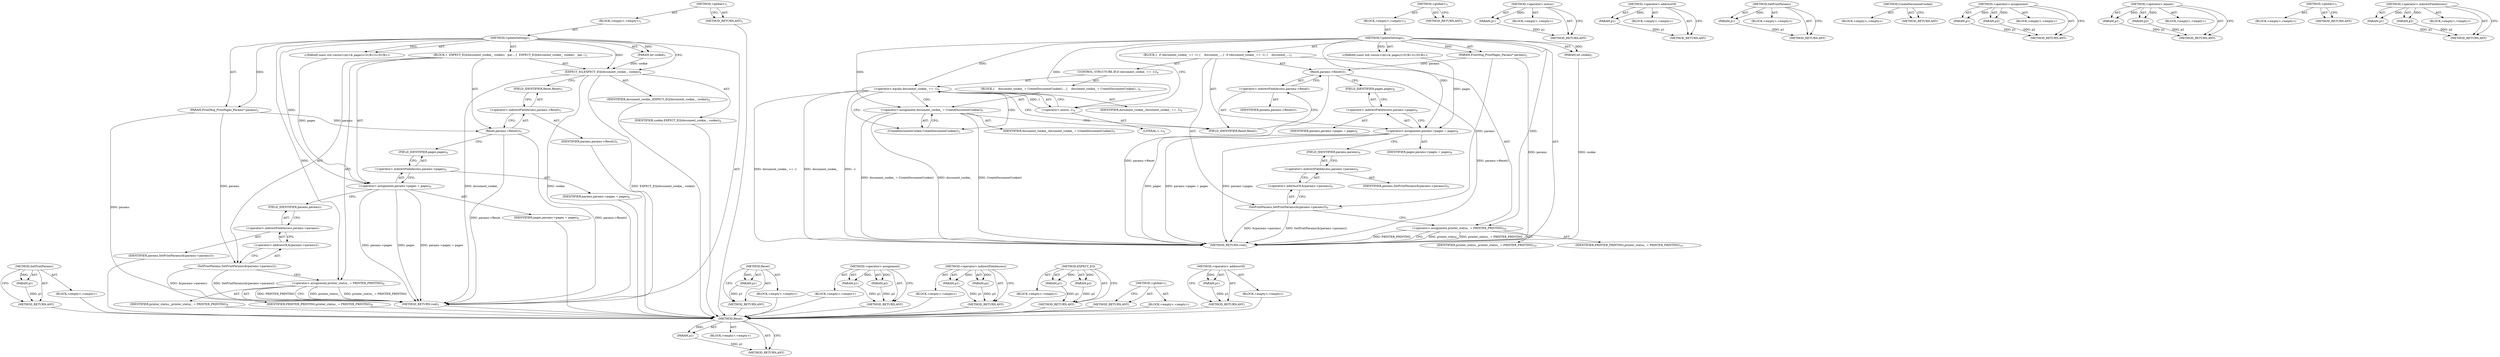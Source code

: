 digraph "&lt;operator&gt;.indirectFieldAccess" {
vulnerable_73 [label=<(METHOD,SetPrintParams)>];
vulnerable_74 [label=<(PARAM,p1)>];
vulnerable_75 [label=<(BLOCK,&lt;empty&gt;,&lt;empty&gt;)>];
vulnerable_76 [label=<(METHOD_RETURN,ANY)>];
vulnerable_6 [label=<(METHOD,&lt;global&gt;)<SUB>1</SUB>>];
vulnerable_7 [label=<(BLOCK,&lt;empty&gt;,&lt;empty&gt;)<SUB>1</SUB>>];
vulnerable_8 [label=<(METHOD,UpdateSettings)<SUB>1</SUB>>];
vulnerable_9 [label=<(PARAM,int cookie)<SUB>1</SUB>>];
vulnerable_10 [label=<(PARAM,PrintMsg_PrintPages_Params* params)<SUB>2</SUB>>];
vulnerable_11 [label="<(PARAM,const std::vector&lt;int&gt;&amp; pages)<SUB>3</SUB>>"];
vulnerable_12 [label=<(BLOCK,{
  EXPECT_EQ(document_cookie_, cookie);
   par...,{
  EXPECT_EQ(document_cookie_, cookie);
   par...)<SUB>3</SUB>>];
vulnerable_13 [label=<(EXPECT_EQ,EXPECT_EQ(document_cookie_, cookie))<SUB>4</SUB>>];
vulnerable_14 [label=<(IDENTIFIER,document_cookie_,EXPECT_EQ(document_cookie_, cookie))<SUB>4</SUB>>];
vulnerable_15 [label=<(IDENTIFIER,cookie,EXPECT_EQ(document_cookie_, cookie))<SUB>4</SUB>>];
vulnerable_16 [label=<(Reset,params-&gt;Reset())<SUB>5</SUB>>];
vulnerable_17 [label=<(&lt;operator&gt;.indirectFieldAccess,params-&gt;Reset)<SUB>5</SUB>>];
vulnerable_18 [label=<(IDENTIFIER,params,params-&gt;Reset())<SUB>5</SUB>>];
vulnerable_19 [label=<(FIELD_IDENTIFIER,Reset,Reset)<SUB>5</SUB>>];
vulnerable_20 [label=<(&lt;operator&gt;.assignment,params-&gt;pages = pages)<SUB>6</SUB>>];
vulnerable_21 [label=<(&lt;operator&gt;.indirectFieldAccess,params-&gt;pages)<SUB>6</SUB>>];
vulnerable_22 [label=<(IDENTIFIER,params,params-&gt;pages = pages)<SUB>6</SUB>>];
vulnerable_23 [label=<(FIELD_IDENTIFIER,pages,pages)<SUB>6</SUB>>];
vulnerable_24 [label=<(IDENTIFIER,pages,params-&gt;pages = pages)<SUB>6</SUB>>];
vulnerable_25 [label=<(SetPrintParams,SetPrintParams(&amp;(params-&gt;params)))<SUB>7</SUB>>];
vulnerable_26 [label=<(&lt;operator&gt;.addressOf,&amp;(params-&gt;params))<SUB>7</SUB>>];
vulnerable_27 [label=<(&lt;operator&gt;.indirectFieldAccess,params-&gt;params)<SUB>7</SUB>>];
vulnerable_28 [label=<(IDENTIFIER,params,SetPrintParams(&amp;(params-&gt;params)))<SUB>7</SUB>>];
vulnerable_29 [label=<(FIELD_IDENTIFIER,params,params)<SUB>7</SUB>>];
vulnerable_30 [label=<(&lt;operator&gt;.assignment,printer_status_ = PRINTER_PRINTING)<SUB>8</SUB>>];
vulnerable_31 [label=<(IDENTIFIER,printer_status_,printer_status_ = PRINTER_PRINTING)<SUB>8</SUB>>];
vulnerable_32 [label=<(IDENTIFIER,PRINTER_PRINTING,printer_status_ = PRINTER_PRINTING)<SUB>8</SUB>>];
vulnerable_33 [label=<(METHOD_RETURN,void)<SUB>1</SUB>>];
vulnerable_35 [label=<(METHOD_RETURN,ANY)<SUB>1</SUB>>];
vulnerable_59 [label=<(METHOD,Reset)>];
vulnerable_60 [label=<(PARAM,p1)>];
vulnerable_61 [label=<(BLOCK,&lt;empty&gt;,&lt;empty&gt;)>];
vulnerable_62 [label=<(METHOD_RETURN,ANY)>];
vulnerable_68 [label=<(METHOD,&lt;operator&gt;.assignment)>];
vulnerable_69 [label=<(PARAM,p1)>];
vulnerable_70 [label=<(PARAM,p2)>];
vulnerable_71 [label=<(BLOCK,&lt;empty&gt;,&lt;empty&gt;)>];
vulnerable_72 [label=<(METHOD_RETURN,ANY)>];
vulnerable_63 [label=<(METHOD,&lt;operator&gt;.indirectFieldAccess)>];
vulnerable_64 [label=<(PARAM,p1)>];
vulnerable_65 [label=<(PARAM,p2)>];
vulnerable_66 [label=<(BLOCK,&lt;empty&gt;,&lt;empty&gt;)>];
vulnerable_67 [label=<(METHOD_RETURN,ANY)>];
vulnerable_54 [label=<(METHOD,EXPECT_EQ)>];
vulnerable_55 [label=<(PARAM,p1)>];
vulnerable_56 [label=<(PARAM,p2)>];
vulnerable_57 [label=<(BLOCK,&lt;empty&gt;,&lt;empty&gt;)>];
vulnerable_58 [label=<(METHOD_RETURN,ANY)>];
vulnerable_48 [label=<(METHOD,&lt;global&gt;)<SUB>1</SUB>>];
vulnerable_49 [label=<(BLOCK,&lt;empty&gt;,&lt;empty&gt;)>];
vulnerable_50 [label=<(METHOD_RETURN,ANY)>];
vulnerable_77 [label=<(METHOD,&lt;operator&gt;.addressOf)>];
vulnerable_78 [label=<(PARAM,p1)>];
vulnerable_79 [label=<(BLOCK,&lt;empty&gt;,&lt;empty&gt;)>];
vulnerable_80 [label=<(METHOD_RETURN,ANY)>];
fixed_77 [label=<(METHOD,Reset)>];
fixed_78 [label=<(PARAM,p1)>];
fixed_79 [label=<(BLOCK,&lt;empty&gt;,&lt;empty&gt;)>];
fixed_80 [label=<(METHOD_RETURN,ANY)>];
fixed_6 [label=<(METHOD,&lt;global&gt;)<SUB>1</SUB>>];
fixed_7 [label=<(BLOCK,&lt;empty&gt;,&lt;empty&gt;)<SUB>1</SUB>>];
fixed_8 [label=<(METHOD,UpdateSettings)<SUB>1</SUB>>];
fixed_9 [label=<(PARAM,int cookie)<SUB>1</SUB>>];
fixed_10 [label=<(PARAM,PrintMsg_PrintPages_Params* params)<SUB>2</SUB>>];
fixed_11 [label="<(PARAM,const std::vector&lt;int&gt;&amp; pages)<SUB>3</SUB>>"];
fixed_12 [label=<(BLOCK,{
  if (document_cookie_ == -1) {
    document_...,{
  if (document_cookie_ == -1) {
    document_...)<SUB>3</SUB>>];
fixed_13 [label=<(CONTROL_STRUCTURE,IF,if (document_cookie_ == -1))<SUB>4</SUB>>];
fixed_14 [label=<(&lt;operator&gt;.equals,document_cookie_ == -1)<SUB>4</SUB>>];
fixed_15 [label=<(IDENTIFIER,document_cookie_,document_cookie_ == -1)<SUB>4</SUB>>];
fixed_16 [label=<(&lt;operator&gt;.minus,-1)<SUB>4</SUB>>];
fixed_17 [label=<(LITERAL,1,-1)<SUB>4</SUB>>];
fixed_18 [label=<(BLOCK,{
    document_cookie_ = CreateDocumentCookie()...,{
    document_cookie_ = CreateDocumentCookie()...)<SUB>4</SUB>>];
fixed_19 [label=<(&lt;operator&gt;.assignment,document_cookie_ = CreateDocumentCookie())<SUB>5</SUB>>];
fixed_20 [label=<(IDENTIFIER,document_cookie_,document_cookie_ = CreateDocumentCookie())<SUB>5</SUB>>];
fixed_21 [label=<(CreateDocumentCookie,CreateDocumentCookie())<SUB>5</SUB>>];
fixed_22 [label=<(Reset,params-&gt;Reset())<SUB>7</SUB>>];
fixed_23 [label=<(&lt;operator&gt;.indirectFieldAccess,params-&gt;Reset)<SUB>7</SUB>>];
fixed_24 [label=<(IDENTIFIER,params,params-&gt;Reset())<SUB>7</SUB>>];
fixed_25 [label=<(FIELD_IDENTIFIER,Reset,Reset)<SUB>7</SUB>>];
fixed_26 [label=<(&lt;operator&gt;.assignment,params-&gt;pages = pages)<SUB>8</SUB>>];
fixed_27 [label=<(&lt;operator&gt;.indirectFieldAccess,params-&gt;pages)<SUB>8</SUB>>];
fixed_28 [label=<(IDENTIFIER,params,params-&gt;pages = pages)<SUB>8</SUB>>];
fixed_29 [label=<(FIELD_IDENTIFIER,pages,pages)<SUB>8</SUB>>];
fixed_30 [label=<(IDENTIFIER,pages,params-&gt;pages = pages)<SUB>8</SUB>>];
fixed_31 [label=<(SetPrintParams,SetPrintParams(&amp;(params-&gt;params)))<SUB>9</SUB>>];
fixed_32 [label=<(&lt;operator&gt;.addressOf,&amp;(params-&gt;params))<SUB>9</SUB>>];
fixed_33 [label=<(&lt;operator&gt;.indirectFieldAccess,params-&gt;params)<SUB>9</SUB>>];
fixed_34 [label=<(IDENTIFIER,params,SetPrintParams(&amp;(params-&gt;params)))<SUB>9</SUB>>];
fixed_35 [label=<(FIELD_IDENTIFIER,params,params)<SUB>9</SUB>>];
fixed_36 [label=<(&lt;operator&gt;.assignment,printer_status_ = PRINTER_PRINTING)<SUB>10</SUB>>];
fixed_37 [label=<(IDENTIFIER,printer_status_,printer_status_ = PRINTER_PRINTING)<SUB>10</SUB>>];
fixed_38 [label=<(IDENTIFIER,PRINTER_PRINTING,printer_status_ = PRINTER_PRINTING)<SUB>10</SUB>>];
fixed_39 [label=<(METHOD_RETURN,void)<SUB>1</SUB>>];
fixed_41 [label=<(METHOD_RETURN,ANY)<SUB>1</SUB>>];
fixed_65 [label=<(METHOD,&lt;operator&gt;.minus)>];
fixed_66 [label=<(PARAM,p1)>];
fixed_67 [label=<(BLOCK,&lt;empty&gt;,&lt;empty&gt;)>];
fixed_68 [label=<(METHOD_RETURN,ANY)>];
fixed_90 [label=<(METHOD,&lt;operator&gt;.addressOf)>];
fixed_91 [label=<(PARAM,p1)>];
fixed_92 [label=<(BLOCK,&lt;empty&gt;,&lt;empty&gt;)>];
fixed_93 [label=<(METHOD_RETURN,ANY)>];
fixed_86 [label=<(METHOD,SetPrintParams)>];
fixed_87 [label=<(PARAM,p1)>];
fixed_88 [label=<(BLOCK,&lt;empty&gt;,&lt;empty&gt;)>];
fixed_89 [label=<(METHOD_RETURN,ANY)>];
fixed_74 [label=<(METHOD,CreateDocumentCookie)>];
fixed_75 [label=<(BLOCK,&lt;empty&gt;,&lt;empty&gt;)>];
fixed_76 [label=<(METHOD_RETURN,ANY)>];
fixed_69 [label=<(METHOD,&lt;operator&gt;.assignment)>];
fixed_70 [label=<(PARAM,p1)>];
fixed_71 [label=<(PARAM,p2)>];
fixed_72 [label=<(BLOCK,&lt;empty&gt;,&lt;empty&gt;)>];
fixed_73 [label=<(METHOD_RETURN,ANY)>];
fixed_60 [label=<(METHOD,&lt;operator&gt;.equals)>];
fixed_61 [label=<(PARAM,p1)>];
fixed_62 [label=<(PARAM,p2)>];
fixed_63 [label=<(BLOCK,&lt;empty&gt;,&lt;empty&gt;)>];
fixed_64 [label=<(METHOD_RETURN,ANY)>];
fixed_54 [label=<(METHOD,&lt;global&gt;)<SUB>1</SUB>>];
fixed_55 [label=<(BLOCK,&lt;empty&gt;,&lt;empty&gt;)>];
fixed_56 [label=<(METHOD_RETURN,ANY)>];
fixed_81 [label=<(METHOD,&lt;operator&gt;.indirectFieldAccess)>];
fixed_82 [label=<(PARAM,p1)>];
fixed_83 [label=<(PARAM,p2)>];
fixed_84 [label=<(BLOCK,&lt;empty&gt;,&lt;empty&gt;)>];
fixed_85 [label=<(METHOD_RETURN,ANY)>];
vulnerable_73 -> vulnerable_74  [key=0, label="AST: "];
vulnerable_73 -> vulnerable_74  [key=1, label="DDG: "];
vulnerable_73 -> vulnerable_75  [key=0, label="AST: "];
vulnerable_73 -> vulnerable_76  [key=0, label="AST: "];
vulnerable_73 -> vulnerable_76  [key=1, label="CFG: "];
vulnerable_74 -> vulnerable_76  [key=0, label="DDG: p1"];
vulnerable_75 -> fixed_77  [key=0];
vulnerable_76 -> fixed_77  [key=0];
vulnerable_6 -> vulnerable_7  [key=0, label="AST: "];
vulnerable_6 -> vulnerable_35  [key=0, label="AST: "];
vulnerable_6 -> vulnerable_35  [key=1, label="CFG: "];
vulnerable_7 -> vulnerable_8  [key=0, label="AST: "];
vulnerable_8 -> vulnerable_9  [key=0, label="AST: "];
vulnerable_8 -> vulnerable_9  [key=1, label="DDG: "];
vulnerable_8 -> vulnerable_10  [key=0, label="AST: "];
vulnerable_8 -> vulnerable_10  [key=1, label="DDG: "];
vulnerable_8 -> vulnerable_11  [key=0, label="AST: "];
vulnerable_8 -> vulnerable_11  [key=1, label="DDG: "];
vulnerable_8 -> vulnerable_12  [key=0, label="AST: "];
vulnerable_8 -> vulnerable_33  [key=0, label="AST: "];
vulnerable_8 -> vulnerable_13  [key=0, label="CFG: "];
vulnerable_8 -> vulnerable_13  [key=1, label="DDG: "];
vulnerable_8 -> vulnerable_20  [key=0, label="DDG: "];
vulnerable_8 -> vulnerable_30  [key=0, label="DDG: "];
vulnerable_9 -> vulnerable_13  [key=0, label="DDG: cookie"];
vulnerable_10 -> vulnerable_33  [key=0, label="DDG: params"];
vulnerable_10 -> vulnerable_16  [key=0, label="DDG: params"];
vulnerable_10 -> vulnerable_25  [key=0, label="DDG: params"];
vulnerable_11 -> vulnerable_20  [key=0, label="DDG: pages"];
vulnerable_12 -> vulnerable_13  [key=0, label="AST: "];
vulnerable_12 -> vulnerable_16  [key=0, label="AST: "];
vulnerable_12 -> vulnerable_20  [key=0, label="AST: "];
vulnerable_12 -> vulnerable_25  [key=0, label="AST: "];
vulnerable_12 -> vulnerable_30  [key=0, label="AST: "];
vulnerable_13 -> vulnerable_14  [key=0, label="AST: "];
vulnerable_13 -> vulnerable_15  [key=0, label="AST: "];
vulnerable_13 -> vulnerable_19  [key=0, label="CFG: "];
vulnerable_13 -> vulnerable_33  [key=0, label="DDG: cookie"];
vulnerable_13 -> vulnerable_33  [key=1, label="DDG: EXPECT_EQ(document_cookie_, cookie)"];
vulnerable_13 -> vulnerable_33  [key=2, label="DDG: document_cookie_"];
vulnerable_14 -> fixed_77  [key=0];
vulnerable_15 -> fixed_77  [key=0];
vulnerable_16 -> vulnerable_17  [key=0, label="AST: "];
vulnerable_16 -> vulnerable_23  [key=0, label="CFG: "];
vulnerable_16 -> vulnerable_33  [key=0, label="DDG: params-&gt;Reset"];
vulnerable_16 -> vulnerable_33  [key=1, label="DDG: params-&gt;Reset()"];
vulnerable_17 -> vulnerable_18  [key=0, label="AST: "];
vulnerable_17 -> vulnerable_19  [key=0, label="AST: "];
vulnerable_17 -> vulnerable_16  [key=0, label="CFG: "];
vulnerable_18 -> fixed_77  [key=0];
vulnerable_19 -> vulnerable_17  [key=0, label="CFG: "];
vulnerable_20 -> vulnerable_21  [key=0, label="AST: "];
vulnerable_20 -> vulnerable_24  [key=0, label="AST: "];
vulnerable_20 -> vulnerable_29  [key=0, label="CFG: "];
vulnerable_20 -> vulnerable_33  [key=0, label="DDG: params-&gt;pages"];
vulnerable_20 -> vulnerable_33  [key=1, label="DDG: pages"];
vulnerable_20 -> vulnerable_33  [key=2, label="DDG: params-&gt;pages = pages"];
vulnerable_21 -> vulnerable_22  [key=0, label="AST: "];
vulnerable_21 -> vulnerable_23  [key=0, label="AST: "];
vulnerable_21 -> vulnerable_20  [key=0, label="CFG: "];
vulnerable_22 -> fixed_77  [key=0];
vulnerable_23 -> vulnerable_21  [key=0, label="CFG: "];
vulnerable_24 -> fixed_77  [key=0];
vulnerable_25 -> vulnerable_26  [key=0, label="AST: "];
vulnerable_25 -> vulnerable_30  [key=0, label="CFG: "];
vulnerable_25 -> vulnerable_33  [key=0, label="DDG: &amp;(params-&gt;params)"];
vulnerable_25 -> vulnerable_33  [key=1, label="DDG: SetPrintParams(&amp;(params-&gt;params))"];
vulnerable_26 -> vulnerable_27  [key=0, label="AST: "];
vulnerable_26 -> vulnerable_25  [key=0, label="CFG: "];
vulnerable_27 -> vulnerable_28  [key=0, label="AST: "];
vulnerable_27 -> vulnerable_29  [key=0, label="AST: "];
vulnerable_27 -> vulnerable_26  [key=0, label="CFG: "];
vulnerable_28 -> fixed_77  [key=0];
vulnerable_29 -> vulnerable_27  [key=0, label="CFG: "];
vulnerable_30 -> vulnerable_31  [key=0, label="AST: "];
vulnerable_30 -> vulnerable_32  [key=0, label="AST: "];
vulnerable_30 -> vulnerable_33  [key=0, label="CFG: "];
vulnerable_30 -> vulnerable_33  [key=1, label="DDG: printer_status_"];
vulnerable_30 -> vulnerable_33  [key=2, label="DDG: printer_status_ = PRINTER_PRINTING"];
vulnerable_30 -> vulnerable_33  [key=3, label="DDG: PRINTER_PRINTING"];
vulnerable_31 -> fixed_77  [key=0];
vulnerable_32 -> fixed_77  [key=0];
vulnerable_33 -> fixed_77  [key=0];
vulnerable_35 -> fixed_77  [key=0];
vulnerable_59 -> vulnerable_60  [key=0, label="AST: "];
vulnerable_59 -> vulnerable_60  [key=1, label="DDG: "];
vulnerable_59 -> vulnerable_61  [key=0, label="AST: "];
vulnerable_59 -> vulnerable_62  [key=0, label="AST: "];
vulnerable_59 -> vulnerable_62  [key=1, label="CFG: "];
vulnerable_60 -> vulnerable_62  [key=0, label="DDG: p1"];
vulnerable_61 -> fixed_77  [key=0];
vulnerable_62 -> fixed_77  [key=0];
vulnerable_68 -> vulnerable_69  [key=0, label="AST: "];
vulnerable_68 -> vulnerable_69  [key=1, label="DDG: "];
vulnerable_68 -> vulnerable_71  [key=0, label="AST: "];
vulnerable_68 -> vulnerable_70  [key=0, label="AST: "];
vulnerable_68 -> vulnerable_70  [key=1, label="DDG: "];
vulnerable_68 -> vulnerable_72  [key=0, label="AST: "];
vulnerable_68 -> vulnerable_72  [key=1, label="CFG: "];
vulnerable_69 -> vulnerable_72  [key=0, label="DDG: p1"];
vulnerable_70 -> vulnerable_72  [key=0, label="DDG: p2"];
vulnerable_71 -> fixed_77  [key=0];
vulnerable_72 -> fixed_77  [key=0];
vulnerable_63 -> vulnerable_64  [key=0, label="AST: "];
vulnerable_63 -> vulnerable_64  [key=1, label="DDG: "];
vulnerable_63 -> vulnerable_66  [key=0, label="AST: "];
vulnerable_63 -> vulnerable_65  [key=0, label="AST: "];
vulnerable_63 -> vulnerable_65  [key=1, label="DDG: "];
vulnerable_63 -> vulnerable_67  [key=0, label="AST: "];
vulnerable_63 -> vulnerable_67  [key=1, label="CFG: "];
vulnerable_64 -> vulnerable_67  [key=0, label="DDG: p1"];
vulnerable_65 -> vulnerable_67  [key=0, label="DDG: p2"];
vulnerable_66 -> fixed_77  [key=0];
vulnerable_67 -> fixed_77  [key=0];
vulnerable_54 -> vulnerable_55  [key=0, label="AST: "];
vulnerable_54 -> vulnerable_55  [key=1, label="DDG: "];
vulnerable_54 -> vulnerable_57  [key=0, label="AST: "];
vulnerable_54 -> vulnerable_56  [key=0, label="AST: "];
vulnerable_54 -> vulnerable_56  [key=1, label="DDG: "];
vulnerable_54 -> vulnerable_58  [key=0, label="AST: "];
vulnerable_54 -> vulnerable_58  [key=1, label="CFG: "];
vulnerable_55 -> vulnerable_58  [key=0, label="DDG: p1"];
vulnerable_56 -> vulnerable_58  [key=0, label="DDG: p2"];
vulnerable_57 -> fixed_77  [key=0];
vulnerable_58 -> fixed_77  [key=0];
vulnerable_48 -> vulnerable_49  [key=0, label="AST: "];
vulnerable_48 -> vulnerable_50  [key=0, label="AST: "];
vulnerable_48 -> vulnerable_50  [key=1, label="CFG: "];
vulnerable_49 -> fixed_77  [key=0];
vulnerable_50 -> fixed_77  [key=0];
vulnerable_77 -> vulnerable_78  [key=0, label="AST: "];
vulnerable_77 -> vulnerable_78  [key=1, label="DDG: "];
vulnerable_77 -> vulnerable_79  [key=0, label="AST: "];
vulnerable_77 -> vulnerable_80  [key=0, label="AST: "];
vulnerable_77 -> vulnerable_80  [key=1, label="CFG: "];
vulnerable_78 -> vulnerable_80  [key=0, label="DDG: p1"];
vulnerable_79 -> fixed_77  [key=0];
vulnerable_80 -> fixed_77  [key=0];
fixed_77 -> fixed_78  [key=0, label="AST: "];
fixed_77 -> fixed_78  [key=1, label="DDG: "];
fixed_77 -> fixed_79  [key=0, label="AST: "];
fixed_77 -> fixed_80  [key=0, label="AST: "];
fixed_77 -> fixed_80  [key=1, label="CFG: "];
fixed_78 -> fixed_80  [key=0, label="DDG: p1"];
fixed_6 -> fixed_7  [key=0, label="AST: "];
fixed_6 -> fixed_41  [key=0, label="AST: "];
fixed_6 -> fixed_41  [key=1, label="CFG: "];
fixed_7 -> fixed_8  [key=0, label="AST: "];
fixed_8 -> fixed_9  [key=0, label="AST: "];
fixed_8 -> fixed_9  [key=1, label="DDG: "];
fixed_8 -> fixed_10  [key=0, label="AST: "];
fixed_8 -> fixed_10  [key=1, label="DDG: "];
fixed_8 -> fixed_11  [key=0, label="AST: "];
fixed_8 -> fixed_11  [key=1, label="DDG: "];
fixed_8 -> fixed_12  [key=0, label="AST: "];
fixed_8 -> fixed_39  [key=0, label="AST: "];
fixed_8 -> fixed_16  [key=0, label="CFG: "];
fixed_8 -> fixed_16  [key=1, label="DDG: "];
fixed_8 -> fixed_26  [key=0, label="DDG: "];
fixed_8 -> fixed_36  [key=0, label="DDG: "];
fixed_8 -> fixed_14  [key=0, label="DDG: "];
fixed_8 -> fixed_19  [key=0, label="DDG: "];
fixed_9 -> fixed_39  [key=0, label="DDG: cookie"];
fixed_10 -> fixed_39  [key=0, label="DDG: params"];
fixed_10 -> fixed_22  [key=0, label="DDG: params"];
fixed_10 -> fixed_31  [key=0, label="DDG: params"];
fixed_11 -> fixed_26  [key=0, label="DDG: pages"];
fixed_12 -> fixed_13  [key=0, label="AST: "];
fixed_12 -> fixed_22  [key=0, label="AST: "];
fixed_12 -> fixed_26  [key=0, label="AST: "];
fixed_12 -> fixed_31  [key=0, label="AST: "];
fixed_12 -> fixed_36  [key=0, label="AST: "];
fixed_13 -> fixed_14  [key=0, label="AST: "];
fixed_13 -> fixed_18  [key=0, label="AST: "];
fixed_14 -> fixed_15  [key=0, label="AST: "];
fixed_14 -> fixed_16  [key=0, label="AST: "];
fixed_14 -> fixed_21  [key=0, label="CFG: "];
fixed_14 -> fixed_21  [key=1, label="CDG: "];
fixed_14 -> fixed_25  [key=0, label="CFG: "];
fixed_14 -> fixed_39  [key=0, label="DDG: document_cookie_"];
fixed_14 -> fixed_39  [key=1, label="DDG: -1"];
fixed_14 -> fixed_39  [key=2, label="DDG: document_cookie_ == -1"];
fixed_14 -> fixed_19  [key=0, label="CDG: "];
fixed_16 -> fixed_17  [key=0, label="AST: "];
fixed_16 -> fixed_14  [key=0, label="CFG: "];
fixed_16 -> fixed_14  [key=1, label="DDG: 1"];
fixed_18 -> fixed_19  [key=0, label="AST: "];
fixed_19 -> fixed_20  [key=0, label="AST: "];
fixed_19 -> fixed_21  [key=0, label="AST: "];
fixed_19 -> fixed_25  [key=0, label="CFG: "];
fixed_19 -> fixed_39  [key=0, label="DDG: document_cookie_"];
fixed_19 -> fixed_39  [key=1, label="DDG: CreateDocumentCookie()"];
fixed_19 -> fixed_39  [key=2, label="DDG: document_cookie_ = CreateDocumentCookie()"];
fixed_21 -> fixed_19  [key=0, label="CFG: "];
fixed_22 -> fixed_23  [key=0, label="AST: "];
fixed_22 -> fixed_29  [key=0, label="CFG: "];
fixed_22 -> fixed_39  [key=0, label="DDG: params-&gt;Reset"];
fixed_22 -> fixed_39  [key=1, label="DDG: params-&gt;Reset()"];
fixed_23 -> fixed_24  [key=0, label="AST: "];
fixed_23 -> fixed_25  [key=0, label="AST: "];
fixed_23 -> fixed_22  [key=0, label="CFG: "];
fixed_25 -> fixed_23  [key=0, label="CFG: "];
fixed_26 -> fixed_27  [key=0, label="AST: "];
fixed_26 -> fixed_30  [key=0, label="AST: "];
fixed_26 -> fixed_35  [key=0, label="CFG: "];
fixed_26 -> fixed_39  [key=0, label="DDG: params-&gt;pages"];
fixed_26 -> fixed_39  [key=1, label="DDG: pages"];
fixed_26 -> fixed_39  [key=2, label="DDG: params-&gt;pages = pages"];
fixed_27 -> fixed_28  [key=0, label="AST: "];
fixed_27 -> fixed_29  [key=0, label="AST: "];
fixed_27 -> fixed_26  [key=0, label="CFG: "];
fixed_29 -> fixed_27  [key=0, label="CFG: "];
fixed_31 -> fixed_32  [key=0, label="AST: "];
fixed_31 -> fixed_36  [key=0, label="CFG: "];
fixed_31 -> fixed_39  [key=0, label="DDG: &amp;(params-&gt;params)"];
fixed_31 -> fixed_39  [key=1, label="DDG: SetPrintParams(&amp;(params-&gt;params))"];
fixed_32 -> fixed_33  [key=0, label="AST: "];
fixed_32 -> fixed_31  [key=0, label="CFG: "];
fixed_33 -> fixed_34  [key=0, label="AST: "];
fixed_33 -> fixed_35  [key=0, label="AST: "];
fixed_33 -> fixed_32  [key=0, label="CFG: "];
fixed_35 -> fixed_33  [key=0, label="CFG: "];
fixed_36 -> fixed_37  [key=0, label="AST: "];
fixed_36 -> fixed_38  [key=0, label="AST: "];
fixed_36 -> fixed_39  [key=0, label="CFG: "];
fixed_36 -> fixed_39  [key=1, label="DDG: printer_status_"];
fixed_36 -> fixed_39  [key=2, label="DDG: printer_status_ = PRINTER_PRINTING"];
fixed_36 -> fixed_39  [key=3, label="DDG: PRINTER_PRINTING"];
fixed_65 -> fixed_66  [key=0, label="AST: "];
fixed_65 -> fixed_66  [key=1, label="DDG: "];
fixed_65 -> fixed_67  [key=0, label="AST: "];
fixed_65 -> fixed_68  [key=0, label="AST: "];
fixed_65 -> fixed_68  [key=1, label="CFG: "];
fixed_66 -> fixed_68  [key=0, label="DDG: p1"];
fixed_90 -> fixed_91  [key=0, label="AST: "];
fixed_90 -> fixed_91  [key=1, label="DDG: "];
fixed_90 -> fixed_92  [key=0, label="AST: "];
fixed_90 -> fixed_93  [key=0, label="AST: "];
fixed_90 -> fixed_93  [key=1, label="CFG: "];
fixed_91 -> fixed_93  [key=0, label="DDG: p1"];
fixed_86 -> fixed_87  [key=0, label="AST: "];
fixed_86 -> fixed_87  [key=1, label="DDG: "];
fixed_86 -> fixed_88  [key=0, label="AST: "];
fixed_86 -> fixed_89  [key=0, label="AST: "];
fixed_86 -> fixed_89  [key=1, label="CFG: "];
fixed_87 -> fixed_89  [key=0, label="DDG: p1"];
fixed_74 -> fixed_75  [key=0, label="AST: "];
fixed_74 -> fixed_76  [key=0, label="AST: "];
fixed_74 -> fixed_76  [key=1, label="CFG: "];
fixed_69 -> fixed_70  [key=0, label="AST: "];
fixed_69 -> fixed_70  [key=1, label="DDG: "];
fixed_69 -> fixed_72  [key=0, label="AST: "];
fixed_69 -> fixed_71  [key=0, label="AST: "];
fixed_69 -> fixed_71  [key=1, label="DDG: "];
fixed_69 -> fixed_73  [key=0, label="AST: "];
fixed_69 -> fixed_73  [key=1, label="CFG: "];
fixed_70 -> fixed_73  [key=0, label="DDG: p1"];
fixed_71 -> fixed_73  [key=0, label="DDG: p2"];
fixed_60 -> fixed_61  [key=0, label="AST: "];
fixed_60 -> fixed_61  [key=1, label="DDG: "];
fixed_60 -> fixed_63  [key=0, label="AST: "];
fixed_60 -> fixed_62  [key=0, label="AST: "];
fixed_60 -> fixed_62  [key=1, label="DDG: "];
fixed_60 -> fixed_64  [key=0, label="AST: "];
fixed_60 -> fixed_64  [key=1, label="CFG: "];
fixed_61 -> fixed_64  [key=0, label="DDG: p1"];
fixed_62 -> fixed_64  [key=0, label="DDG: p2"];
fixed_54 -> fixed_55  [key=0, label="AST: "];
fixed_54 -> fixed_56  [key=0, label="AST: "];
fixed_54 -> fixed_56  [key=1, label="CFG: "];
fixed_81 -> fixed_82  [key=0, label="AST: "];
fixed_81 -> fixed_82  [key=1, label="DDG: "];
fixed_81 -> fixed_84  [key=0, label="AST: "];
fixed_81 -> fixed_83  [key=0, label="AST: "];
fixed_81 -> fixed_83  [key=1, label="DDG: "];
fixed_81 -> fixed_85  [key=0, label="AST: "];
fixed_81 -> fixed_85  [key=1, label="CFG: "];
fixed_82 -> fixed_85  [key=0, label="DDG: p1"];
fixed_83 -> fixed_85  [key=0, label="DDG: p2"];
}
